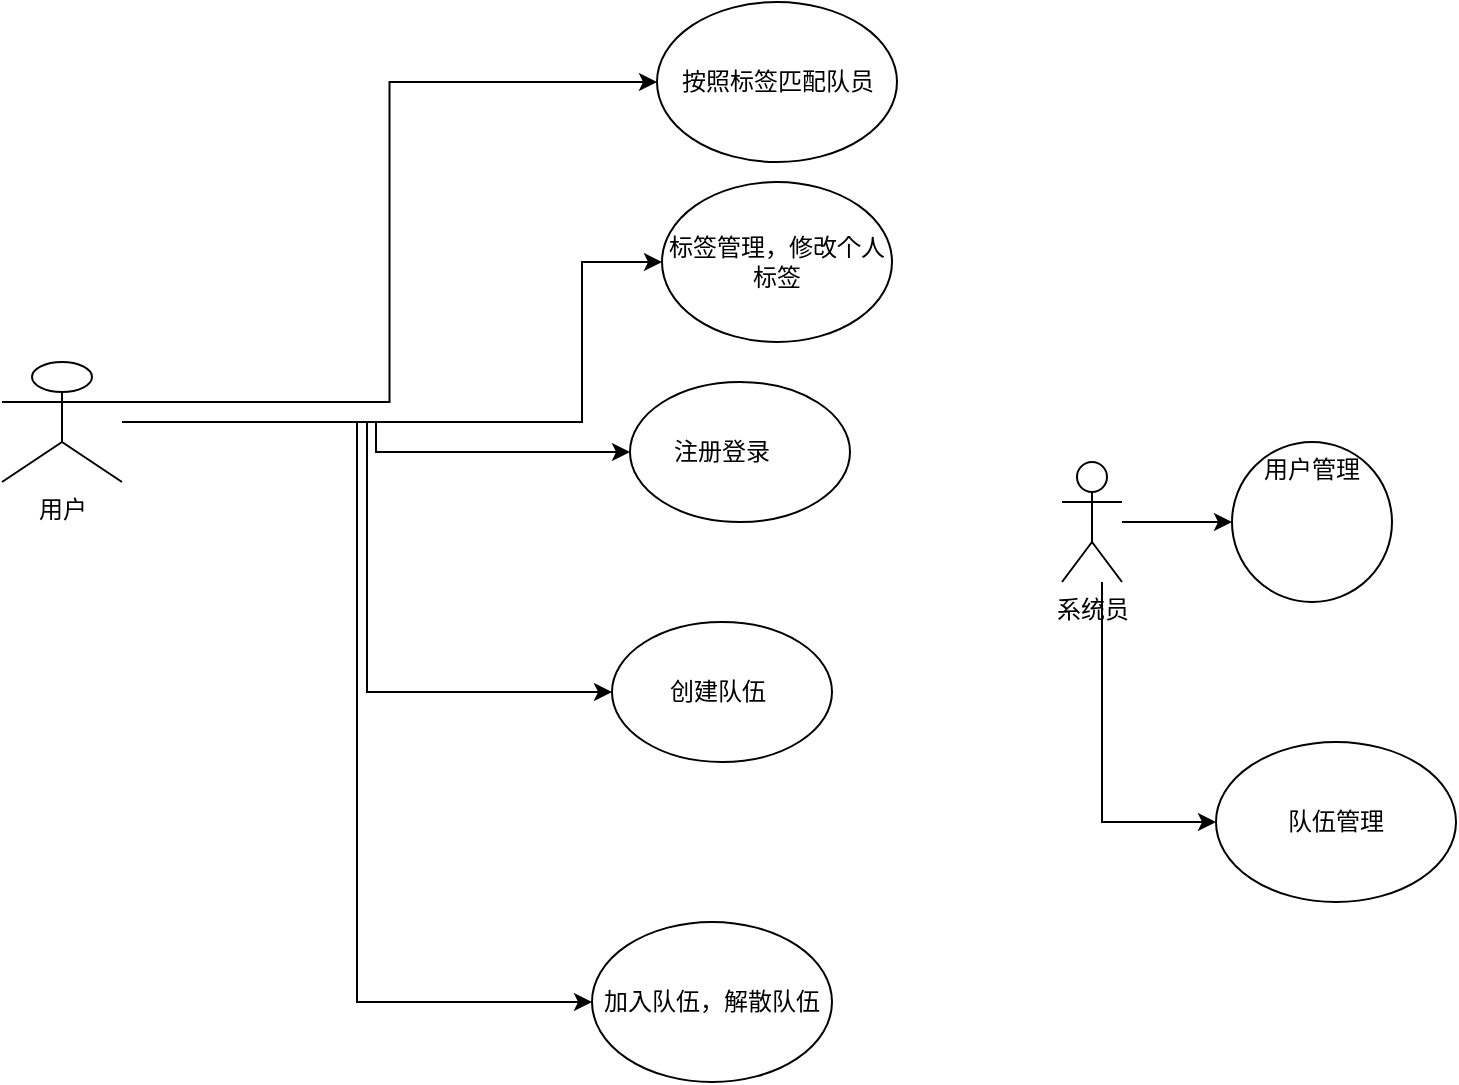 <mxfile version="21.3.6" type="github">
  <diagram id="C5RBs43oDa-KdzZeNtuy" name="Page-1">
    <mxGraphModel dx="996" dy="573" grid="1" gridSize="10" guides="1" tooltips="1" connect="1" arrows="1" fold="1" page="1" pageScale="1" pageWidth="827" pageHeight="1169" math="0" shadow="0">
      <root>
        <mxCell id="WIyWlLk6GJQsqaUBKTNV-0" />
        <mxCell id="WIyWlLk6GJQsqaUBKTNV-1" parent="WIyWlLk6GJQsqaUBKTNV-0" />
        <mxCell id="M8e1836bFp9v21bbPEOf-15" style="edgeStyle=orthogonalEdgeStyle;rounded=0;orthogonalLoop=1;jettySize=auto;html=1;entryX=0;entryY=0.5;entryDx=0;entryDy=0;" edge="1" parent="WIyWlLk6GJQsqaUBKTNV-1" source="M8e1836bFp9v21bbPEOf-0" target="M8e1836bFp9v21bbPEOf-2">
          <mxGeometry relative="1" as="geometry" />
        </mxCell>
        <mxCell id="M8e1836bFp9v21bbPEOf-16" style="edgeStyle=orthogonalEdgeStyle;rounded=0;orthogonalLoop=1;jettySize=auto;html=1;entryX=0;entryY=0.5;entryDx=0;entryDy=0;" edge="1" parent="WIyWlLk6GJQsqaUBKTNV-1" source="M8e1836bFp9v21bbPEOf-0" target="M8e1836bFp9v21bbPEOf-6">
          <mxGeometry relative="1" as="geometry" />
        </mxCell>
        <mxCell id="M8e1836bFp9v21bbPEOf-17" style="edgeStyle=orthogonalEdgeStyle;rounded=0;orthogonalLoop=1;jettySize=auto;html=1;entryX=0;entryY=0.5;entryDx=0;entryDy=0;" edge="1" parent="WIyWlLk6GJQsqaUBKTNV-1" source="M8e1836bFp9v21bbPEOf-0" target="M8e1836bFp9v21bbPEOf-18">
          <mxGeometry relative="1" as="geometry">
            <mxPoint x="300" y="540" as="targetPoint" />
          </mxGeometry>
        </mxCell>
        <mxCell id="M8e1836bFp9v21bbPEOf-19" style="edgeStyle=orthogonalEdgeStyle;rounded=0;orthogonalLoop=1;jettySize=auto;html=1;exitX=1;exitY=0.333;exitDx=0;exitDy=0;exitPerimeter=0;entryX=0;entryY=0.5;entryDx=0;entryDy=0;" edge="1" parent="WIyWlLk6GJQsqaUBKTNV-1" source="M8e1836bFp9v21bbPEOf-0" target="M8e1836bFp9v21bbPEOf-20">
          <mxGeometry relative="1" as="geometry">
            <mxPoint x="300" y="50" as="targetPoint" />
          </mxGeometry>
        </mxCell>
        <mxCell id="M8e1836bFp9v21bbPEOf-21" style="edgeStyle=orthogonalEdgeStyle;rounded=0;orthogonalLoop=1;jettySize=auto;html=1;" edge="1" parent="WIyWlLk6GJQsqaUBKTNV-1" source="M8e1836bFp9v21bbPEOf-0" target="M8e1836bFp9v21bbPEOf-22">
          <mxGeometry relative="1" as="geometry">
            <mxPoint x="420" y="140" as="targetPoint" />
            <Array as="points">
              <mxPoint x="390" y="220" />
              <mxPoint x="390" y="140" />
            </Array>
          </mxGeometry>
        </mxCell>
        <mxCell id="M8e1836bFp9v21bbPEOf-0" value="用户" style="shape=umlActor;verticalLabelPosition=bottom;verticalAlign=top;html=1;outlineConnect=0;" vertex="1" parent="WIyWlLk6GJQsqaUBKTNV-1">
          <mxGeometry x="100" y="190" width="60" height="60" as="geometry" />
        </mxCell>
        <mxCell id="M8e1836bFp9v21bbPEOf-2" value="" style="ellipse;whiteSpace=wrap;html=1;" vertex="1" parent="WIyWlLk6GJQsqaUBKTNV-1">
          <mxGeometry x="414" y="200" width="110" height="70" as="geometry" />
        </mxCell>
        <mxCell id="M8e1836bFp9v21bbPEOf-3" value="注册登录" style="text;html=1;strokeColor=none;fillColor=none;align=center;verticalAlign=middle;whiteSpace=wrap;rounded=0;" vertex="1" parent="WIyWlLk6GJQsqaUBKTNV-1">
          <mxGeometry x="415" y="220" width="90" height="30" as="geometry" />
        </mxCell>
        <mxCell id="M8e1836bFp9v21bbPEOf-6" value="" style="ellipse;whiteSpace=wrap;html=1;" vertex="1" parent="WIyWlLk6GJQsqaUBKTNV-1">
          <mxGeometry x="405" y="320" width="110" height="70" as="geometry" />
        </mxCell>
        <mxCell id="M8e1836bFp9v21bbPEOf-8" value="创建队伍" style="text;html=1;strokeColor=none;fillColor=none;align=center;verticalAlign=middle;whiteSpace=wrap;rounded=0;" vertex="1" parent="WIyWlLk6GJQsqaUBKTNV-1">
          <mxGeometry x="427.5" y="340" width="60" height="30" as="geometry" />
        </mxCell>
        <mxCell id="M8e1836bFp9v21bbPEOf-9" style="edgeStyle=orthogonalEdgeStyle;rounded=0;orthogonalLoop=1;jettySize=auto;html=1;exitX=0.5;exitY=1;exitDx=0;exitDy=0;" edge="1" parent="WIyWlLk6GJQsqaUBKTNV-1" source="M8e1836bFp9v21bbPEOf-8" target="M8e1836bFp9v21bbPEOf-8">
          <mxGeometry relative="1" as="geometry" />
        </mxCell>
        <mxCell id="M8e1836bFp9v21bbPEOf-18" value="加入队伍，解散队伍" style="ellipse;whiteSpace=wrap;html=1;" vertex="1" parent="WIyWlLk6GJQsqaUBKTNV-1">
          <mxGeometry x="395" y="470" width="120" height="80" as="geometry" />
        </mxCell>
        <mxCell id="M8e1836bFp9v21bbPEOf-20" value="按照标签匹配队员" style="ellipse;whiteSpace=wrap;html=1;" vertex="1" parent="WIyWlLk6GJQsqaUBKTNV-1">
          <mxGeometry x="427.5" y="10" width="120" height="80" as="geometry" />
        </mxCell>
        <mxCell id="M8e1836bFp9v21bbPEOf-22" value="标签管理，修改个人标签" style="ellipse;whiteSpace=wrap;html=1;" vertex="1" parent="WIyWlLk6GJQsqaUBKTNV-1">
          <mxGeometry x="430" y="100" width="115" height="80" as="geometry" />
        </mxCell>
        <mxCell id="M8e1836bFp9v21bbPEOf-24" style="edgeStyle=orthogonalEdgeStyle;rounded=0;orthogonalLoop=1;jettySize=auto;html=1;exitX=0.5;exitY=1;exitDx=0;exitDy=0;" edge="1" parent="WIyWlLk6GJQsqaUBKTNV-1" source="M8e1836bFp9v21bbPEOf-3" target="M8e1836bFp9v21bbPEOf-3">
          <mxGeometry relative="1" as="geometry" />
        </mxCell>
        <mxCell id="M8e1836bFp9v21bbPEOf-27" value="" style="edgeStyle=orthogonalEdgeStyle;rounded=0;orthogonalLoop=1;jettySize=auto;html=1;" edge="1" parent="WIyWlLk6GJQsqaUBKTNV-1" source="M8e1836bFp9v21bbPEOf-25" target="M8e1836bFp9v21bbPEOf-26">
          <mxGeometry relative="1" as="geometry" />
        </mxCell>
        <mxCell id="M8e1836bFp9v21bbPEOf-31" style="edgeStyle=orthogonalEdgeStyle;rounded=0;orthogonalLoop=1;jettySize=auto;html=1;" edge="1" parent="WIyWlLk6GJQsqaUBKTNV-1" source="M8e1836bFp9v21bbPEOf-25" target="M8e1836bFp9v21bbPEOf-32">
          <mxGeometry relative="1" as="geometry">
            <mxPoint x="700" y="420" as="targetPoint" />
            <Array as="points">
              <mxPoint x="650" y="420" />
            </Array>
          </mxGeometry>
        </mxCell>
        <mxCell id="M8e1836bFp9v21bbPEOf-25" value="系统员" style="shape=umlActor;verticalLabelPosition=bottom;verticalAlign=top;html=1;outlineConnect=0;" vertex="1" parent="WIyWlLk6GJQsqaUBKTNV-1">
          <mxGeometry x="630" y="240" width="30" height="60" as="geometry" />
        </mxCell>
        <mxCell id="M8e1836bFp9v21bbPEOf-26" value="用户管理" style="ellipse;whiteSpace=wrap;html=1;verticalAlign=top;" vertex="1" parent="WIyWlLk6GJQsqaUBKTNV-1">
          <mxGeometry x="715" y="230" width="80" height="80" as="geometry" />
        </mxCell>
        <mxCell id="M8e1836bFp9v21bbPEOf-32" value="队伍管理" style="ellipse;whiteSpace=wrap;html=1;" vertex="1" parent="WIyWlLk6GJQsqaUBKTNV-1">
          <mxGeometry x="707" y="380" width="120" height="80" as="geometry" />
        </mxCell>
      </root>
    </mxGraphModel>
  </diagram>
</mxfile>
